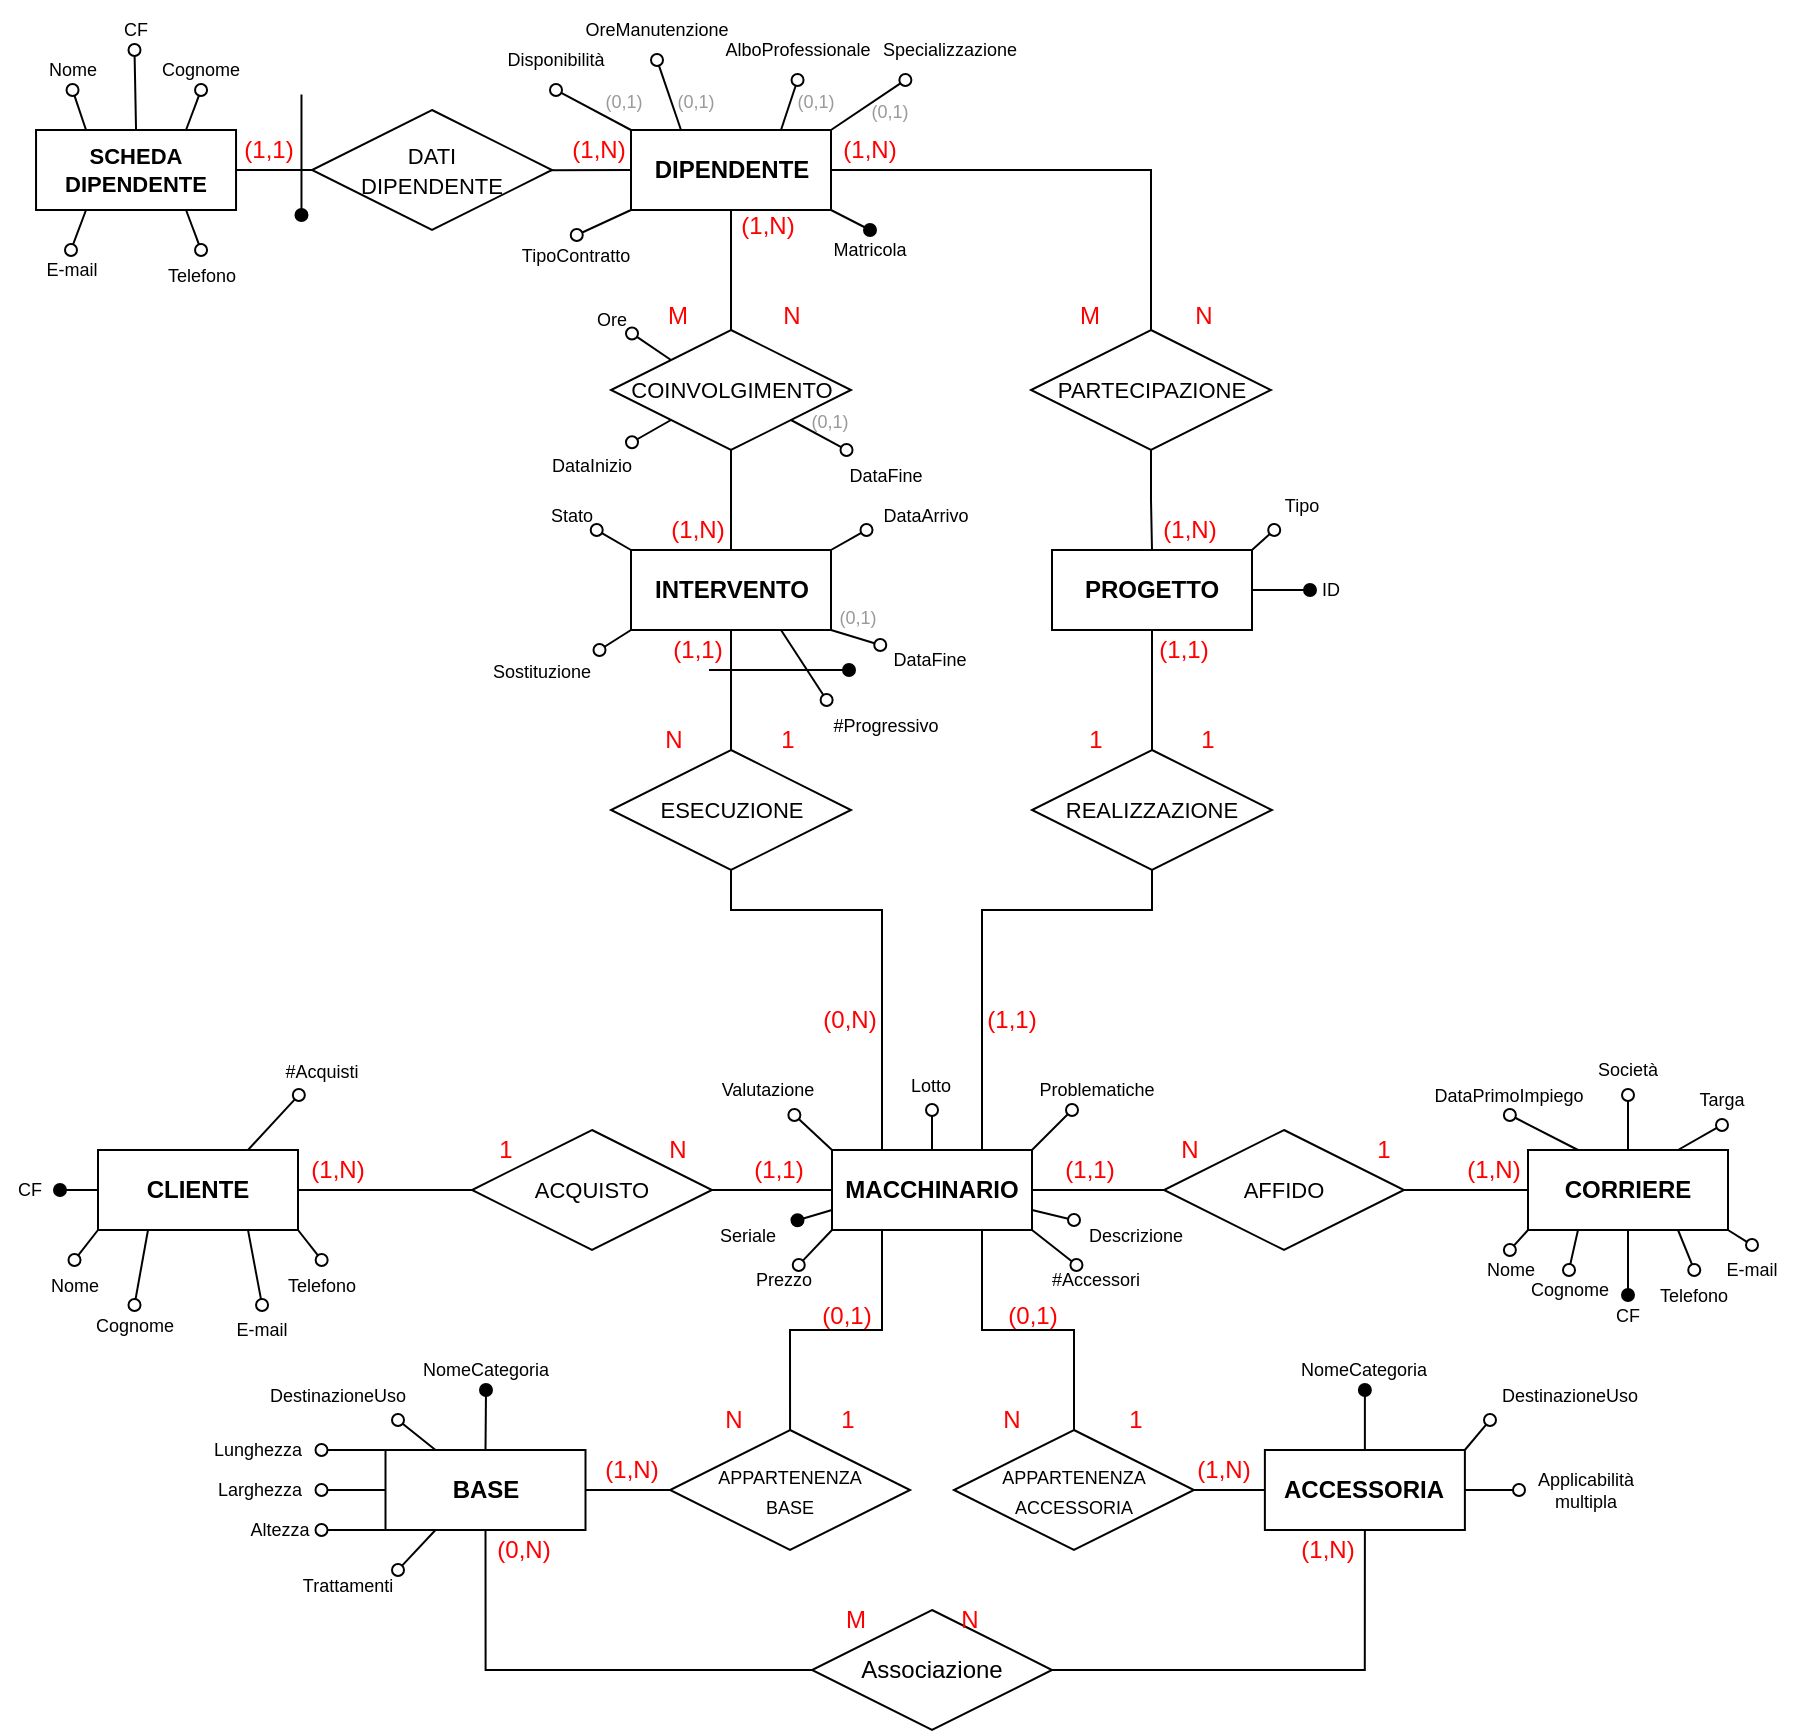 <mxfile version="15.9.1" type="github">
  <diagram id="dsJ7s2vMgQMwFVYu8buw" name="Page-1">
    <mxGraphModel dx="1093" dy="515" grid="1" gridSize="10" guides="1" tooltips="1" connect="1" arrows="1" fold="1" page="1" pageScale="1" pageWidth="827" pageHeight="1169" math="0" shadow="0">
      <root>
        <mxCell id="0" />
        <mxCell id="1" parent="0" />
        <mxCell id="uWJtjKGiHwzr4gWqTYHl-3" style="edgeStyle=orthogonalEdgeStyle;rounded=0;orthogonalLoop=1;jettySize=auto;html=1;exitX=1;exitY=0.5;exitDx=0;exitDy=0;entryX=0;entryY=0.5;entryDx=0;entryDy=0;endArrow=none;endFill=0;" parent="1" source="gx2fqg2UMWbFpVax5CwM-1" target="gx2fqg2UMWbFpVax5CwM-11" edge="1">
          <mxGeometry relative="1" as="geometry" />
        </mxCell>
        <mxCell id="jzE8oIi-crpwVp-MOxEN-11" style="rounded=0;orthogonalLoop=1;jettySize=auto;html=1;exitX=0.75;exitY=0;exitDx=0;exitDy=0;fontColor=#000000;endArrow=oval;endFill=0;" parent="1" source="gx2fqg2UMWbFpVax5CwM-1" target="jzE8oIi-crpwVp-MOxEN-12" edge="1">
          <mxGeometry relative="1" as="geometry">
            <mxPoint x="463.952" y="650" as="targetPoint" />
          </mxGeometry>
        </mxCell>
        <mxCell id="VWWuzck4U35PcZzD3d7Q-49" style="edgeStyle=none;rounded=0;orthogonalLoop=1;jettySize=auto;html=1;exitX=0;exitY=1;exitDx=0;exitDy=0;entryX=0.5;entryY=0;entryDx=0;entryDy=0;fontSize=11;endArrow=oval;endFill=0;" parent="1" source="gx2fqg2UMWbFpVax5CwM-1" target="jzE8oIi-crpwVp-MOxEN-34" edge="1">
          <mxGeometry relative="1" as="geometry" />
        </mxCell>
        <mxCell id="VWWuzck4U35PcZzD3d7Q-50" style="edgeStyle=none;rounded=0;orthogonalLoop=1;jettySize=auto;html=1;exitX=0.25;exitY=1;exitDx=0;exitDy=0;entryX=0.5;entryY=0;entryDx=0;entryDy=0;fontSize=11;endArrow=oval;endFill=0;" parent="1" source="gx2fqg2UMWbFpVax5CwM-1" target="jzE8oIi-crpwVp-MOxEN-37" edge="1">
          <mxGeometry relative="1" as="geometry" />
        </mxCell>
        <mxCell id="VWWuzck4U35PcZzD3d7Q-51" style="edgeStyle=none;rounded=0;orthogonalLoop=1;jettySize=auto;html=1;exitX=0;exitY=0.5;exitDx=0;exitDy=0;entryX=1;entryY=0.5;entryDx=0;entryDy=0;fontSize=11;endArrow=oval;endFill=1;" parent="1" source="gx2fqg2UMWbFpVax5CwM-1" target="jzE8oIi-crpwVp-MOxEN-38" edge="1">
          <mxGeometry relative="1" as="geometry" />
        </mxCell>
        <mxCell id="gx2fqg2UMWbFpVax5CwM-1" value="&lt;b&gt;CLIENTE&lt;/b&gt;" style="whiteSpace=wrap;html=1;align=center;fontColor=#000000;" parent="1" vertex="1">
          <mxGeometry x="414" y="690" width="100" height="40" as="geometry" />
        </mxCell>
        <mxCell id="uWJtjKGiHwzr4gWqTYHl-6" style="edgeStyle=orthogonalEdgeStyle;rounded=0;orthogonalLoop=1;jettySize=auto;html=1;exitX=1;exitY=0.5;exitDx=0;exitDy=0;entryX=0;entryY=0.5;entryDx=0;entryDy=0;endArrow=none;endFill=0;" parent="1" source="gx2fqg2UMWbFpVax5CwM-2" target="gx2fqg2UMWbFpVax5CwM-18" edge="1">
          <mxGeometry relative="1" as="geometry" />
        </mxCell>
        <mxCell id="uWJtjKGiHwzr4gWqTYHl-18" style="edgeStyle=orthogonalEdgeStyle;rounded=0;orthogonalLoop=1;jettySize=auto;html=1;exitX=0.25;exitY=0;exitDx=0;exitDy=0;entryX=0.5;entryY=1;entryDx=0;entryDy=0;endArrow=none;endFill=0;" parent="1" source="gx2fqg2UMWbFpVax5CwM-2" target="FtTrVJw0tq06EMOVsZJ_-155" edge="1">
          <mxGeometry relative="1" as="geometry">
            <Array as="points">
              <mxPoint x="806" y="570" />
              <mxPoint x="731" y="570" />
            </Array>
          </mxGeometry>
        </mxCell>
        <mxCell id="uWJtjKGiHwzr4gWqTYHl-19" style="edgeStyle=orthogonalEdgeStyle;rounded=0;orthogonalLoop=1;jettySize=auto;html=1;exitX=0.75;exitY=0;exitDx=0;exitDy=0;entryX=0.5;entryY=1;entryDx=0;entryDy=0;endArrow=none;endFill=0;" parent="1" source="gx2fqg2UMWbFpVax5CwM-2" target="FtTrVJw0tq06EMOVsZJ_-159" edge="1">
          <mxGeometry relative="1" as="geometry">
            <Array as="points">
              <mxPoint x="856" y="570" />
              <mxPoint x="941" y="570" />
            </Array>
          </mxGeometry>
        </mxCell>
        <mxCell id="uWJtjKGiHwzr4gWqTYHl-37" style="rounded=0;orthogonalLoop=1;jettySize=auto;html=1;exitX=1;exitY=0;exitDx=0;exitDy=0;fontSize=11;endArrow=oval;endFill=0;entryX=0.25;entryY=1;entryDx=0;entryDy=0;" parent="1" source="gx2fqg2UMWbFpVax5CwM-2" target="uWJtjKGiHwzr4gWqTYHl-38" edge="1">
          <mxGeometry relative="1" as="geometry">
            <mxPoint x="910" y="650" as="targetPoint" />
          </mxGeometry>
        </mxCell>
        <mxCell id="uWJtjKGiHwzr4gWqTYHl-89" style="edgeStyle=none;rounded=0;orthogonalLoop=1;jettySize=auto;html=1;exitX=0;exitY=0;exitDx=0;exitDy=0;fontSize=9;endArrow=oval;endFill=0;" parent="1" source="gx2fqg2UMWbFpVax5CwM-2" target="uWJtjKGiHwzr4gWqTYHl-90" edge="1">
          <mxGeometry relative="1" as="geometry">
            <mxPoint x="760" y="660" as="targetPoint" />
          </mxGeometry>
        </mxCell>
        <mxCell id="uWJtjKGiHwzr4gWqTYHl-91" style="edgeStyle=none;rounded=0;orthogonalLoop=1;jettySize=auto;html=1;exitX=0;exitY=0.75;exitDx=0;exitDy=0;fontSize=9;endArrow=oval;endFill=1;" parent="1" source="gx2fqg2UMWbFpVax5CwM-2" target="uWJtjKGiHwzr4gWqTYHl-92" edge="1">
          <mxGeometry relative="1" as="geometry">
            <mxPoint x="750" y="730" as="targetPoint" />
          </mxGeometry>
        </mxCell>
        <mxCell id="uWJtjKGiHwzr4gWqTYHl-93" style="edgeStyle=none;rounded=0;orthogonalLoop=1;jettySize=auto;html=1;exitX=0;exitY=1;exitDx=0;exitDy=0;fontSize=9;endArrow=oval;endFill=0;" parent="1" source="gx2fqg2UMWbFpVax5CwM-2" target="uWJtjKGiHwzr4gWqTYHl-94" edge="1">
          <mxGeometry relative="1" as="geometry">
            <mxPoint x="770" y="760" as="targetPoint" />
          </mxGeometry>
        </mxCell>
        <mxCell id="uWJtjKGiHwzr4gWqTYHl-95" style="edgeStyle=none;rounded=0;orthogonalLoop=1;jettySize=auto;html=1;exitX=1;exitY=1;exitDx=0;exitDy=0;fontSize=9;endArrow=oval;endFill=0;" parent="1" source="gx2fqg2UMWbFpVax5CwM-2" target="uWJtjKGiHwzr4gWqTYHl-96" edge="1">
          <mxGeometry relative="1" as="geometry">
            <mxPoint x="880" y="760" as="targetPoint" />
          </mxGeometry>
        </mxCell>
        <mxCell id="uWJtjKGiHwzr4gWqTYHl-97" style="edgeStyle=none;rounded=0;orthogonalLoop=1;jettySize=auto;html=1;exitX=1;exitY=0.75;exitDx=0;exitDy=0;fontSize=9;endArrow=oval;endFill=0;" parent="1" source="gx2fqg2UMWbFpVax5CwM-2" target="uWJtjKGiHwzr4gWqTYHl-98" edge="1">
          <mxGeometry relative="1" as="geometry">
            <mxPoint x="910" y="750" as="targetPoint" />
          </mxGeometry>
        </mxCell>
        <mxCell id="uWJtjKGiHwzr4gWqTYHl-115" style="edgeStyle=none;rounded=0;orthogonalLoop=1;jettySize=auto;html=1;exitX=0.5;exitY=0;exitDx=0;exitDy=0;fontSize=9;endArrow=oval;endFill=0;" parent="1" source="gx2fqg2UMWbFpVax5CwM-2" target="uWJtjKGiHwzr4gWqTYHl-116" edge="1">
          <mxGeometry relative="1" as="geometry">
            <mxPoint x="831.111" y="660" as="targetPoint" />
          </mxGeometry>
        </mxCell>
        <mxCell id="gx2fqg2UMWbFpVax5CwM-2" value="&lt;b&gt;MACCHINARIO&lt;/b&gt;" style="whiteSpace=wrap;html=1;align=center;" parent="1" vertex="1">
          <mxGeometry x="781" y="690" width="100" height="40" as="geometry" />
        </mxCell>
        <mxCell id="uWJtjKGiHwzr4gWqTYHl-85" style="edgeStyle=none;rounded=0;orthogonalLoop=1;jettySize=auto;html=1;exitX=1;exitY=0;exitDx=0;exitDy=0;fontSize=9;endArrow=oval;endFill=0;" parent="1" source="gx2fqg2UMWbFpVax5CwM-5" target="uWJtjKGiHwzr4gWqTYHl-86" edge="1">
          <mxGeometry relative="1" as="geometry">
            <mxPoint x="1020" y="380.0" as="targetPoint" />
          </mxGeometry>
        </mxCell>
        <mxCell id="uWJtjKGiHwzr4gWqTYHl-87" style="edgeStyle=none;rounded=0;orthogonalLoop=1;jettySize=auto;html=1;exitX=1;exitY=0.5;exitDx=0;exitDy=0;fontSize=9;endArrow=oval;endFill=1;" parent="1" source="gx2fqg2UMWbFpVax5CwM-5" target="uWJtjKGiHwzr4gWqTYHl-88" edge="1">
          <mxGeometry relative="1" as="geometry">
            <mxPoint x="1020" y="409.944" as="targetPoint" />
          </mxGeometry>
        </mxCell>
        <mxCell id="gx2fqg2UMWbFpVax5CwM-5" value="&lt;b&gt;PROGETTO&lt;/b&gt;" style="whiteSpace=wrap;html=1;align=center;" parent="1" vertex="1">
          <mxGeometry x="891" y="390" width="100" height="40" as="geometry" />
        </mxCell>
        <mxCell id="uWJtjKGiHwzr4gWqTYHl-26" style="edgeStyle=orthogonalEdgeStyle;rounded=0;orthogonalLoop=1;jettySize=auto;html=1;exitX=0.5;exitY=1;exitDx=0;exitDy=0;entryX=0.5;entryY=0;entryDx=0;entryDy=0;endArrow=none;endFill=0;" parent="1" source="gx2fqg2UMWbFpVax5CwM-6" target="FtTrVJw0tq06EMOVsZJ_-156" edge="1">
          <mxGeometry relative="1" as="geometry" />
        </mxCell>
        <mxCell id="uWJtjKGiHwzr4gWqTYHl-31" style="edgeStyle=orthogonalEdgeStyle;rounded=0;orthogonalLoop=1;jettySize=auto;html=1;exitX=1;exitY=0.5;exitDx=0;exitDy=0;endArrow=none;endFill=0;" parent="1" source="gx2fqg2UMWbFpVax5CwM-6" target="gx2fqg2UMWbFpVax5CwM-17" edge="1">
          <mxGeometry relative="1" as="geometry" />
        </mxCell>
        <mxCell id="uWJtjKGiHwzr4gWqTYHl-66" style="edgeStyle=none;rounded=0;orthogonalLoop=1;jettySize=auto;html=1;fontSize=9;endArrow=oval;endFill=0;startArrow=none;exitX=1;exitY=0;exitDx=0;exitDy=0;" parent="1" source="gx2fqg2UMWbFpVax5CwM-6" target="uWJtjKGiHwzr4gWqTYHl-67" edge="1">
          <mxGeometry relative="1" as="geometry">
            <mxPoint x="810" y="160" as="targetPoint" />
            <mxPoint x="840" y="180" as="sourcePoint" />
          </mxGeometry>
        </mxCell>
        <mxCell id="rHscnQnr_pqCsqy7i4I7-1" style="rounded=0;orthogonalLoop=1;jettySize=auto;html=1;exitX=1;exitY=1;exitDx=0;exitDy=0;endArrow=oval;endFill=1;" parent="1" source="gx2fqg2UMWbFpVax5CwM-6" edge="1">
          <mxGeometry relative="1" as="geometry">
            <mxPoint x="770.75" y="215" as="targetPoint" />
          </mxGeometry>
        </mxCell>
        <mxCell id="rHscnQnr_pqCsqy7i4I7-5" style="rounded=0;sketch=0;orthogonalLoop=1;jettySize=auto;html=1;exitX=1;exitY=1;exitDx=0;exitDy=0;fontSize=9;endArrow=oval;endFill=1;entryX=0.5;entryY=0;entryDx=0;entryDy=0;" parent="1" source="gx2fqg2UMWbFpVax5CwM-6" target="rHscnQnr_pqCsqy7i4I7-6" edge="1">
          <mxGeometry relative="1" as="geometry">
            <mxPoint x="800" y="230" as="targetPoint" />
          </mxGeometry>
        </mxCell>
        <mxCell id="VWWuzck4U35PcZzD3d7Q-1" style="rounded=0;orthogonalLoop=1;jettySize=auto;html=1;exitX=0.75;exitY=0;exitDx=0;exitDy=0;entryX=0.5;entryY=1;entryDx=0;entryDy=0;endArrow=oval;endFill=0;" parent="1" source="gx2fqg2UMWbFpVax5CwM-6" target="uWJtjKGiHwzr4gWqTYHl-46" edge="1">
          <mxGeometry relative="1" as="geometry" />
        </mxCell>
        <mxCell id="VWWuzck4U35PcZzD3d7Q-2" style="edgeStyle=none;rounded=0;orthogonalLoop=1;jettySize=auto;html=1;exitX=0.25;exitY=0;exitDx=0;exitDy=0;entryX=0.5;entryY=1;entryDx=0;entryDy=0;endArrow=oval;endFill=0;" parent="1" source="gx2fqg2UMWbFpVax5CwM-6" target="uWJtjKGiHwzr4gWqTYHl-44" edge="1">
          <mxGeometry relative="1" as="geometry" />
        </mxCell>
        <mxCell id="VWWuzck4U35PcZzD3d7Q-3" style="edgeStyle=none;rounded=0;orthogonalLoop=1;jettySize=auto;html=1;exitX=0;exitY=0;exitDx=0;exitDy=0;entryX=0.5;entryY=1;entryDx=0;entryDy=0;endArrow=oval;endFill=0;" parent="1" source="gx2fqg2UMWbFpVax5CwM-6" target="uWJtjKGiHwzr4gWqTYHl-40" edge="1">
          <mxGeometry relative="1" as="geometry" />
        </mxCell>
        <mxCell id="VWWuzck4U35PcZzD3d7Q-6" style="edgeStyle=none;rounded=0;orthogonalLoop=1;jettySize=auto;html=1;exitX=0;exitY=0.5;exitDx=0;exitDy=0;entryX=0.975;entryY=0.503;entryDx=0;entryDy=0;entryPerimeter=0;fontSize=11;endArrow=none;endFill=0;" parent="1" source="gx2fqg2UMWbFpVax5CwM-6" target="VWWuzck4U35PcZzD3d7Q-5" edge="1">
          <mxGeometry relative="1" as="geometry" />
        </mxCell>
        <mxCell id="VWWuzck4U35PcZzD3d7Q-8" style="edgeStyle=none;rounded=0;orthogonalLoop=1;jettySize=auto;html=1;exitX=0;exitY=1;exitDx=0;exitDy=0;entryX=0.5;entryY=0;entryDx=0;entryDy=0;fontSize=11;endArrow=oval;endFill=0;" parent="1" source="gx2fqg2UMWbFpVax5CwM-6" target="uWJtjKGiHwzr4gWqTYHl-48" edge="1">
          <mxGeometry relative="1" as="geometry" />
        </mxCell>
        <mxCell id="gx2fqg2UMWbFpVax5CwM-6" value="&lt;b&gt;DIPENDENTE&lt;/b&gt;" style="whiteSpace=wrap;html=1;align=center;" parent="1" vertex="1">
          <mxGeometry x="680.5" y="180" width="100" height="40" as="geometry" />
        </mxCell>
        <mxCell id="uWJtjKGiHwzr4gWqTYHl-77" style="edgeStyle=none;rounded=0;orthogonalLoop=1;jettySize=auto;html=1;exitX=0.75;exitY=1;exitDx=0;exitDy=0;fontSize=9;endArrow=oval;endFill=0;entryX=0;entryY=0;entryDx=0;entryDy=0;" parent="1" source="gx2fqg2UMWbFpVax5CwM-9" target="uWJtjKGiHwzr4gWqTYHl-78" edge="1">
          <mxGeometry relative="1" as="geometry">
            <mxPoint x="770" y="460" as="targetPoint" />
          </mxGeometry>
        </mxCell>
        <mxCell id="uWJtjKGiHwzr4gWqTYHl-79" style="edgeStyle=none;rounded=0;orthogonalLoop=1;jettySize=auto;html=1;exitX=0;exitY=0;exitDx=0;exitDy=0;fontSize=9;endArrow=oval;endFill=0;" parent="1" source="gx2fqg2UMWbFpVax5CwM-9" target="uWJtjKGiHwzr4gWqTYHl-80" edge="1">
          <mxGeometry relative="1" as="geometry">
            <mxPoint x="820" y="380.0" as="targetPoint" />
          </mxGeometry>
        </mxCell>
        <mxCell id="uWJtjKGiHwzr4gWqTYHl-81" style="edgeStyle=none;rounded=0;orthogonalLoop=1;jettySize=auto;html=1;exitX=1;exitY=0;exitDx=0;exitDy=0;fontSize=9;endArrow=oval;endFill=0;entryX=0;entryY=1;entryDx=0;entryDy=0;" parent="1" source="gx2fqg2UMWbFpVax5CwM-9" target="uWJtjKGiHwzr4gWqTYHl-82" edge="1">
          <mxGeometry relative="1" as="geometry">
            <mxPoint x="800" y="409.944" as="targetPoint" />
          </mxGeometry>
        </mxCell>
        <mxCell id="uWJtjKGiHwzr4gWqTYHl-83" style="edgeStyle=none;rounded=0;orthogonalLoop=1;jettySize=auto;html=1;exitX=1;exitY=1;exitDx=0;exitDy=0;fontSize=9;endArrow=oval;endFill=0;" parent="1" source="gx2fqg2UMWbFpVax5CwM-9" target="uWJtjKGiHwzr4gWqTYHl-84" edge="1">
          <mxGeometry relative="1" as="geometry">
            <mxPoint x="800" y="440.0" as="targetPoint" />
          </mxGeometry>
        </mxCell>
        <mxCell id="izS-Pc84o4L70vQIA0t2-1" style="rounded=0;orthogonalLoop=1;jettySize=auto;html=1;exitX=0;exitY=1;exitDx=0;exitDy=0;endArrow=oval;endFill=0;entryX=1;entryY=0;entryDx=0;entryDy=0;" parent="1" source="gx2fqg2UMWbFpVax5CwM-9" target="izS-Pc84o4L70vQIA0t2-4" edge="1">
          <mxGeometry relative="1" as="geometry">
            <mxPoint x="630" y="395" as="targetPoint" />
          </mxGeometry>
        </mxCell>
        <mxCell id="gx2fqg2UMWbFpVax5CwM-9" value="&lt;b&gt;INTERVENTO&lt;/b&gt;" style="whiteSpace=wrap;html=1;align=center;" parent="1" vertex="1">
          <mxGeometry x="680.5" y="390" width="100" height="40" as="geometry" />
        </mxCell>
        <mxCell id="jzE8oIi-crpwVp-MOxEN-13" style="edgeStyle=none;rounded=0;orthogonalLoop=1;jettySize=auto;html=1;exitX=0.25;exitY=0;exitDx=0;exitDy=0;fontSize=9;fontColor=#000000;endArrow=oval;endFill=0;entryX=0.5;entryY=1;entryDx=0;entryDy=0;" parent="1" source="gx2fqg2UMWbFpVax5CwM-10" target="jzE8oIi-crpwVp-MOxEN-31" edge="1">
          <mxGeometry relative="1" as="geometry">
            <mxPoint x="1125.038" y="660" as="targetPoint" />
          </mxGeometry>
        </mxCell>
        <mxCell id="jzE8oIi-crpwVp-MOxEN-14" style="edgeStyle=none;rounded=0;orthogonalLoop=1;jettySize=auto;html=1;exitX=0.5;exitY=0;exitDx=0;exitDy=0;fontSize=9;fontColor=#000000;endArrow=oval;endFill=0;entryX=0.5;entryY=1;entryDx=0;entryDy=0;" parent="1" source="gx2fqg2UMWbFpVax5CwM-10" target="jzE8oIi-crpwVp-MOxEN-32" edge="1">
          <mxGeometry relative="1" as="geometry">
            <mxPoint x="1192" y="660" as="targetPoint" />
          </mxGeometry>
        </mxCell>
        <mxCell id="jzE8oIi-crpwVp-MOxEN-15" style="edgeStyle=none;rounded=0;orthogonalLoop=1;jettySize=auto;html=1;exitX=0.75;exitY=0;exitDx=0;exitDy=0;fontSize=9;fontColor=#000000;endArrow=oval;endFill=0;entryX=0.5;entryY=1;entryDx=0;entryDy=0;" parent="1" source="gx2fqg2UMWbFpVax5CwM-10" target="jzE8oIi-crpwVp-MOxEN-33" edge="1">
          <mxGeometry relative="1" as="geometry">
            <mxPoint x="1262" y="670" as="targetPoint" />
          </mxGeometry>
        </mxCell>
        <mxCell id="VWWuzck4U35PcZzD3d7Q-81" style="edgeStyle=none;rounded=0;orthogonalLoop=1;jettySize=auto;html=1;exitX=0.5;exitY=1;exitDx=0;exitDy=0;entryX=0.5;entryY=0;entryDx=0;entryDy=0;fontSize=11;endArrow=oval;endFill=1;" parent="1" source="gx2fqg2UMWbFpVax5CwM-10" target="jzE8oIi-crpwVp-MOxEN-41" edge="1">
          <mxGeometry relative="1" as="geometry" />
        </mxCell>
        <mxCell id="VWWuzck4U35PcZzD3d7Q-82" style="edgeStyle=none;rounded=0;orthogonalLoop=1;jettySize=auto;html=1;exitX=0.25;exitY=1;exitDx=0;exitDy=0;entryX=0.5;entryY=0;entryDx=0;entryDy=0;fontSize=11;endArrow=oval;endFill=0;" parent="1" source="gx2fqg2UMWbFpVax5CwM-10" target="jzE8oIi-crpwVp-MOxEN-40" edge="1">
          <mxGeometry relative="1" as="geometry">
            <mxPoint x="1154" y="495" as="sourcePoint" />
          </mxGeometry>
        </mxCell>
        <mxCell id="VWWuzck4U35PcZzD3d7Q-83" style="edgeStyle=none;rounded=0;orthogonalLoop=1;jettySize=auto;html=1;exitX=0;exitY=1;exitDx=0;exitDy=0;entryX=0.5;entryY=0;entryDx=0;entryDy=0;fontSize=11;endArrow=oval;endFill=0;" parent="1" source="gx2fqg2UMWbFpVax5CwM-10" target="jzE8oIi-crpwVp-MOxEN-39" edge="1">
          <mxGeometry relative="1" as="geometry">
            <mxPoint x="1129" y="495" as="sourcePoint" />
          </mxGeometry>
        </mxCell>
        <mxCell id="gx2fqg2UMWbFpVax5CwM-10" value="&lt;b&gt;CORRIERE&lt;/b&gt;" style="whiteSpace=wrap;html=1;align=center;fontColor=#000000;" parent="1" vertex="1">
          <mxGeometry x="1129" y="690" width="100" height="40" as="geometry" />
        </mxCell>
        <mxCell id="uWJtjKGiHwzr4gWqTYHl-4" style="edgeStyle=orthogonalEdgeStyle;rounded=0;orthogonalLoop=1;jettySize=auto;html=1;exitX=1;exitY=0.5;exitDx=0;exitDy=0;endArrow=none;endFill=0;" parent="1" source="gx2fqg2UMWbFpVax5CwM-11" target="gx2fqg2UMWbFpVax5CwM-2" edge="1">
          <mxGeometry relative="1" as="geometry" />
        </mxCell>
        <mxCell id="gx2fqg2UMWbFpVax5CwM-11" value="&lt;font style=&quot;font-size: 11px&quot;&gt;ACQUISTO&lt;/font&gt;" style="shape=rhombus;perimeter=rhombusPerimeter;whiteSpace=wrap;html=1;align=center;" parent="1" vertex="1">
          <mxGeometry x="601" y="680" width="120" height="60" as="geometry" />
        </mxCell>
        <mxCell id="C01RRlH5eo6Ali7Qf63X-6" style="edgeStyle=orthogonalEdgeStyle;rounded=0;orthogonalLoop=1;jettySize=auto;html=1;exitX=0.5;exitY=0;exitDx=0;exitDy=0;entryX=0.25;entryY=1;entryDx=0;entryDy=0;endArrow=none;endFill=0;" edge="1" parent="1" source="gx2fqg2UMWbFpVax5CwM-14" target="gx2fqg2UMWbFpVax5CwM-2">
          <mxGeometry relative="1" as="geometry" />
        </mxCell>
        <mxCell id="gx2fqg2UMWbFpVax5CwM-14" value="&lt;font style=&quot;font-size: 9px&quot;&gt;APPARTENENZA&lt;br&gt;BASE&lt;br&gt;&lt;/font&gt;" style="shape=rhombus;perimeter=rhombusPerimeter;whiteSpace=wrap;html=1;align=center;" parent="1" vertex="1">
          <mxGeometry x="700.03" y="830" width="120" height="60" as="geometry" />
        </mxCell>
        <mxCell id="uWJtjKGiHwzr4gWqTYHl-30" style="edgeStyle=orthogonalEdgeStyle;rounded=0;orthogonalLoop=1;jettySize=auto;html=1;exitX=0.5;exitY=1;exitDx=0;exitDy=0;entryX=0.5;entryY=0;entryDx=0;entryDy=0;endArrow=none;endFill=0;" parent="1" source="gx2fqg2UMWbFpVax5CwM-17" target="gx2fqg2UMWbFpVax5CwM-5" edge="1">
          <mxGeometry relative="1" as="geometry" />
        </mxCell>
        <mxCell id="gx2fqg2UMWbFpVax5CwM-17" value="&lt;font style=&quot;font-size: 11px&quot;&gt;PARTECIPAZIONE&lt;/font&gt;" style="shape=rhombus;perimeter=rhombusPerimeter;whiteSpace=wrap;html=1;align=center;" parent="1" vertex="1">
          <mxGeometry x="880.5" y="280" width="120" height="60" as="geometry" />
        </mxCell>
        <mxCell id="uWJtjKGiHwzr4gWqTYHl-7" style="edgeStyle=orthogonalEdgeStyle;rounded=0;orthogonalLoop=1;jettySize=auto;html=1;exitX=1;exitY=0.5;exitDx=0;exitDy=0;entryX=0;entryY=0.5;entryDx=0;entryDy=0;endArrow=none;endFill=0;fontColor=#000000;" parent="1" source="gx2fqg2UMWbFpVax5CwM-18" target="gx2fqg2UMWbFpVax5CwM-10" edge="1">
          <mxGeometry relative="1" as="geometry" />
        </mxCell>
        <mxCell id="gx2fqg2UMWbFpVax5CwM-18" value="&lt;font style=&quot;font-size: 11px&quot;&gt;AFFIDO&lt;/font&gt;" style="shape=rhombus;perimeter=rhombusPerimeter;whiteSpace=wrap;html=1;align=center;" parent="1" vertex="1">
          <mxGeometry x="947" y="680" width="120" height="60" as="geometry" />
        </mxCell>
        <mxCell id="uWJtjKGiHwzr4gWqTYHl-20" style="edgeStyle=orthogonalEdgeStyle;rounded=0;orthogonalLoop=1;jettySize=auto;html=1;exitX=0.5;exitY=0;exitDx=0;exitDy=0;entryX=0.5;entryY=1;entryDx=0;entryDy=0;endArrow=none;endFill=0;" parent="1" source="FtTrVJw0tq06EMOVsZJ_-155" target="gx2fqg2UMWbFpVax5CwM-9" edge="1">
          <mxGeometry relative="1" as="geometry" />
        </mxCell>
        <mxCell id="FtTrVJw0tq06EMOVsZJ_-155" value="&lt;font style=&quot;font-size: 11px&quot;&gt;ESECUZIONE&lt;/font&gt;" style="shape=rhombus;perimeter=rhombusPerimeter;whiteSpace=wrap;html=1;align=center;" parent="1" vertex="1">
          <mxGeometry x="670.5" y="490" width="120" height="60" as="geometry" />
        </mxCell>
        <mxCell id="uWJtjKGiHwzr4gWqTYHl-25" style="edgeStyle=orthogonalEdgeStyle;rounded=0;orthogonalLoop=1;jettySize=auto;html=1;exitX=0.5;exitY=1;exitDx=0;exitDy=0;entryX=0.5;entryY=0;entryDx=0;entryDy=0;endArrow=none;endFill=0;" parent="1" source="FtTrVJw0tq06EMOVsZJ_-156" target="gx2fqg2UMWbFpVax5CwM-9" edge="1">
          <mxGeometry relative="1" as="geometry" />
        </mxCell>
        <mxCell id="uWJtjKGiHwzr4gWqTYHl-73" style="edgeStyle=none;rounded=0;orthogonalLoop=1;jettySize=auto;html=1;exitX=0;exitY=1;exitDx=0;exitDy=0;fontSize=9;endArrow=oval;endFill=0;" parent="1" source="FtTrVJw0tq06EMOVsZJ_-156" target="uWJtjKGiHwzr4gWqTYHl-74" edge="1">
          <mxGeometry relative="1" as="geometry">
            <mxPoint x="770" y="270" as="targetPoint" />
          </mxGeometry>
        </mxCell>
        <mxCell id="uWJtjKGiHwzr4gWqTYHl-75" style="edgeStyle=none;rounded=0;orthogonalLoop=1;jettySize=auto;html=1;exitX=0;exitY=0;exitDx=0;exitDy=0;fontSize=9;endArrow=oval;endFill=0;" parent="1" source="FtTrVJw0tq06EMOVsZJ_-156" target="uWJtjKGiHwzr4gWqTYHl-76" edge="1">
          <mxGeometry relative="1" as="geometry">
            <mxPoint x="680" y="350" as="targetPoint" />
          </mxGeometry>
        </mxCell>
        <mxCell id="VWWuzck4U35PcZzD3d7Q-7" style="edgeStyle=none;rounded=0;orthogonalLoop=1;jettySize=auto;html=1;exitX=1;exitY=1;exitDx=0;exitDy=0;entryX=0;entryY=0;entryDx=0;entryDy=0;fontSize=11;endArrow=oval;endFill=0;" parent="1" source="FtTrVJw0tq06EMOVsZJ_-156" target="uWJtjKGiHwzr4gWqTYHl-72" edge="1">
          <mxGeometry relative="1" as="geometry" />
        </mxCell>
        <mxCell id="FtTrVJw0tq06EMOVsZJ_-156" value="&lt;font style=&quot;font-size: 11px&quot;&gt;COINVOLGIMENTO&lt;/font&gt;" style="shape=rhombus;perimeter=rhombusPerimeter;whiteSpace=wrap;html=1;align=center;" parent="1" vertex="1">
          <mxGeometry x="670.5" y="280" width="120" height="60" as="geometry" />
        </mxCell>
        <mxCell id="uWJtjKGiHwzr4gWqTYHl-21" style="edgeStyle=orthogonalEdgeStyle;rounded=0;orthogonalLoop=1;jettySize=auto;html=1;exitX=0.5;exitY=0;exitDx=0;exitDy=0;entryX=0.5;entryY=1;entryDx=0;entryDy=0;endArrow=none;endFill=0;" parent="1" source="FtTrVJw0tq06EMOVsZJ_-159" target="gx2fqg2UMWbFpVax5CwM-5" edge="1">
          <mxGeometry relative="1" as="geometry" />
        </mxCell>
        <mxCell id="FtTrVJw0tq06EMOVsZJ_-159" value="&lt;font style=&quot;font-size: 11px&quot;&gt;REALIZZAZIONE&lt;/font&gt;" style="shape=rhombus;perimeter=rhombusPerimeter;whiteSpace=wrap;html=1;align=center;" parent="1" vertex="1">
          <mxGeometry x="881" y="490" width="120" height="60" as="geometry" />
        </mxCell>
        <mxCell id="L8EaPlabEkE5flBV4axa-6" style="edgeStyle=orthogonalEdgeStyle;rounded=0;orthogonalLoop=1;jettySize=auto;html=1;exitX=0.5;exitY=1;exitDx=0;exitDy=0;endArrow=none;endFill=0;entryX=0;entryY=0.5;entryDx=0;entryDy=0;" parent="1" source="FtTrVJw0tq06EMOVsZJ_-160" target="L8EaPlabEkE5flBV4axa-4" edge="1">
          <mxGeometry relative="1" as="geometry">
            <mxPoint x="729.036" y="1140" as="targetPoint" />
          </mxGeometry>
        </mxCell>
        <mxCell id="VWWuzck4U35PcZzD3d7Q-29" style="edgeStyle=none;rounded=0;orthogonalLoop=1;jettySize=auto;html=1;exitX=0.25;exitY=0;exitDx=0;exitDy=0;entryX=1;entryY=1;entryDx=0;entryDy=0;fontSize=11;endArrow=oval;endFill=0;" parent="1" source="FtTrVJw0tq06EMOVsZJ_-160" target="uWJtjKGiHwzr4gWqTYHl-102" edge="1">
          <mxGeometry relative="1" as="geometry">
            <mxPoint x="550.47" y="905" as="targetPoint" />
          </mxGeometry>
        </mxCell>
        <mxCell id="VWWuzck4U35PcZzD3d7Q-30" style="edgeStyle=none;rounded=0;orthogonalLoop=1;jettySize=auto;html=1;exitX=0.25;exitY=1;exitDx=0;exitDy=0;entryX=1;entryY=0;entryDx=0;entryDy=0;fontSize=11;endArrow=oval;endFill=0;" parent="1" source="FtTrVJw0tq06EMOVsZJ_-160" target="uWJtjKGiHwzr4gWqTYHl-112" edge="1">
          <mxGeometry relative="1" as="geometry" />
        </mxCell>
        <mxCell id="VWWuzck4U35PcZzD3d7Q-31" style="edgeStyle=none;rounded=0;orthogonalLoop=1;jettySize=auto;html=1;exitX=0;exitY=1;exitDx=0;exitDy=0;entryX=1;entryY=0.5;entryDx=0;entryDy=0;fontSize=11;endArrow=oval;endFill=0;" parent="1" source="FtTrVJw0tq06EMOVsZJ_-160" target="uWJtjKGiHwzr4gWqTYHl-110" edge="1">
          <mxGeometry relative="1" as="geometry" />
        </mxCell>
        <mxCell id="VWWuzck4U35PcZzD3d7Q-32" style="edgeStyle=none;rounded=0;orthogonalLoop=1;jettySize=auto;html=1;exitX=0;exitY=0.5;exitDx=0;exitDy=0;entryX=1;entryY=0.5;entryDx=0;entryDy=0;fontSize=11;endArrow=oval;endFill=0;" parent="1" source="FtTrVJw0tq06EMOVsZJ_-160" target="uWJtjKGiHwzr4gWqTYHl-109" edge="1">
          <mxGeometry relative="1" as="geometry" />
        </mxCell>
        <mxCell id="VWWuzck4U35PcZzD3d7Q-34" style="edgeStyle=none;rounded=0;orthogonalLoop=1;jettySize=auto;html=1;exitX=0.5;exitY=0;exitDx=0;exitDy=0;entryX=0.5;entryY=1;entryDx=0;entryDy=0;fontSize=11;endArrow=oval;endFill=1;" parent="1" source="FtTrVJw0tq06EMOVsZJ_-160" target="uWJtjKGiHwzr4gWqTYHl-100" edge="1">
          <mxGeometry relative="1" as="geometry">
            <mxPoint x="576.47" y="810" as="targetPoint" />
          </mxGeometry>
        </mxCell>
        <mxCell id="C01RRlH5eo6Ali7Qf63X-12" style="edgeStyle=orthogonalEdgeStyle;rounded=0;orthogonalLoop=1;jettySize=auto;html=1;endArrow=none;endFill=0;" edge="1" parent="1" source="FtTrVJw0tq06EMOVsZJ_-160">
          <mxGeometry relative="1" as="geometry">
            <mxPoint x="700" y="860" as="targetPoint" />
          </mxGeometry>
        </mxCell>
        <mxCell id="C01RRlH5eo6Ali7Qf63X-14" style="edgeStyle=orthogonalEdgeStyle;rounded=0;orthogonalLoop=1;jettySize=auto;html=1;exitX=0;exitY=0;exitDx=0;exitDy=0;entryX=1;entryY=0.5;entryDx=0;entryDy=0;endArrow=oval;endFill=0;" edge="1" parent="1" source="FtTrVJw0tq06EMOVsZJ_-160" target="uWJtjKGiHwzr4gWqTYHl-108">
          <mxGeometry relative="1" as="geometry" />
        </mxCell>
        <mxCell id="FtTrVJw0tq06EMOVsZJ_-160" value="&lt;b&gt;BASE&lt;/b&gt;" style="whiteSpace=wrap;html=1;align=center;" parent="1" vertex="1">
          <mxGeometry x="557.75" y="840" width="100" height="40" as="geometry" />
        </mxCell>
        <mxCell id="uWJtjKGiHwzr4gWqTYHl-113" style="edgeStyle=none;rounded=0;orthogonalLoop=1;jettySize=auto;html=1;exitX=1;exitY=0.5;exitDx=0;exitDy=0;fontSize=9;endArrow=oval;endFill=0;entryX=0;entryY=0.5;entryDx=0;entryDy=0;" parent="1" source="FtTrVJw0tq06EMOVsZJ_-161" target="uWJtjKGiHwzr4gWqTYHl-114" edge="1">
          <mxGeometry relative="1" as="geometry">
            <mxPoint x="1117.44" y="830" as="targetPoint" />
          </mxGeometry>
        </mxCell>
        <mxCell id="VWWuzck4U35PcZzD3d7Q-28" style="edgeStyle=none;rounded=0;orthogonalLoop=1;jettySize=auto;html=1;exitX=0;exitY=0.5;exitDx=0;exitDy=0;entryX=1;entryY=0.5;entryDx=0;entryDy=0;fontSize=11;endArrow=none;endFill=0;" parent="1" source="FtTrVJw0tq06EMOVsZJ_-161" target="VWWuzck4U35PcZzD3d7Q-24" edge="1">
          <mxGeometry relative="1" as="geometry" />
        </mxCell>
        <mxCell id="VWWuzck4U35PcZzD3d7Q-35" style="edgeStyle=none;rounded=0;orthogonalLoop=1;jettySize=auto;html=1;exitX=1;exitY=0;exitDx=0;exitDy=0;entryX=0;entryY=1;entryDx=0;entryDy=0;fontSize=11;endArrow=oval;endFill=0;" parent="1" source="FtTrVJw0tq06EMOVsZJ_-161" target="VWWuzck4U35PcZzD3d7Q-23" edge="1">
          <mxGeometry relative="1" as="geometry" />
        </mxCell>
        <mxCell id="VWWuzck4U35PcZzD3d7Q-36" style="edgeStyle=none;rounded=0;orthogonalLoop=1;jettySize=auto;html=1;exitX=0.5;exitY=0;exitDx=0;exitDy=0;entryX=0.5;entryY=1;entryDx=0;entryDy=0;fontSize=11;endArrow=oval;endFill=1;" parent="1" source="FtTrVJw0tq06EMOVsZJ_-161" target="VWWuzck4U35PcZzD3d7Q-22" edge="1">
          <mxGeometry relative="1" as="geometry" />
        </mxCell>
        <mxCell id="FtTrVJw0tq06EMOVsZJ_-161" value="&lt;b&gt;ACCESSORIA&lt;/b&gt;" style="whiteSpace=wrap;html=1;align=center;" parent="1" vertex="1">
          <mxGeometry x="997.44" y="840" width="100" height="40" as="geometry" />
        </mxCell>
        <mxCell id="uWJtjKGiHwzr4gWqTYHl-38" value="Problematiche" style="text;html=1;strokeColor=none;fillColor=none;align=center;verticalAlign=middle;whiteSpace=wrap;rounded=0;fontSize=9;" parent="1" vertex="1">
          <mxGeometry x="888.25" y="650" width="51" height="20" as="geometry" />
        </mxCell>
        <mxCell id="uWJtjKGiHwzr4gWqTYHl-40" value="Disponibilità" style="text;html=1;strokeColor=none;fillColor=none;align=center;verticalAlign=middle;whiteSpace=wrap;rounded=0;fontSize=9;" parent="1" vertex="1">
          <mxGeometry x="613" y="130" width="60" height="30" as="geometry" />
        </mxCell>
        <mxCell id="uWJtjKGiHwzr4gWqTYHl-44" value="OreManutenzione" style="text;html=1;strokeColor=none;fillColor=none;align=center;verticalAlign=middle;whiteSpace=wrap;rounded=0;fontSize=9;" parent="1" vertex="1">
          <mxGeometry x="649" y="115" width="89" height="30" as="geometry" />
        </mxCell>
        <mxCell id="uWJtjKGiHwzr4gWqTYHl-46" value="AlboProfessionale" style="text;html=1;strokeColor=none;fillColor=none;align=center;verticalAlign=middle;whiteSpace=wrap;rounded=0;fontSize=9;" parent="1" vertex="1">
          <mxGeometry x="733.776" y="125" width="60" height="30" as="geometry" />
        </mxCell>
        <mxCell id="uWJtjKGiHwzr4gWqTYHl-48" value="TipoContratto" style="text;html=1;strokeColor=none;fillColor=none;align=center;verticalAlign=middle;whiteSpace=wrap;rounded=0;fontSize=9;" parent="1" vertex="1">
          <mxGeometry x="626.25" y="232.5" width="54.25" height="20" as="geometry" />
        </mxCell>
        <mxCell id="uWJtjKGiHwzr4gWqTYHl-61" value="Nome" style="text;html=1;strokeColor=none;fillColor=none;align=center;verticalAlign=middle;whiteSpace=wrap;rounded=0;fontSize=9;" parent="1" vertex="1">
          <mxGeometry x="383.02" y="140" width="36.5" height="20" as="geometry" />
        </mxCell>
        <mxCell id="uWJtjKGiHwzr4gWqTYHl-62" value="Cognome" style="text;html=1;strokeColor=none;fillColor=none;align=center;verticalAlign=middle;whiteSpace=wrap;rounded=0;fontSize=9;" parent="1" vertex="1">
          <mxGeometry x="443.02" y="140" width="45" height="20" as="geometry" />
        </mxCell>
        <mxCell id="uWJtjKGiHwzr4gWqTYHl-63" value="CF" style="text;html=1;strokeColor=none;fillColor=none;align=center;verticalAlign=middle;whiteSpace=wrap;rounded=0;fontSize=9;" parent="1" vertex="1">
          <mxGeometry x="420.5" y="120" width="23.5" height="20" as="geometry" />
        </mxCell>
        <mxCell id="uWJtjKGiHwzr4gWqTYHl-64" value="Telefono" style="text;html=1;strokeColor=none;fillColor=none;align=center;verticalAlign=middle;whiteSpace=wrap;rounded=0;fontSize=9;rotation=0;" parent="1" vertex="1">
          <mxGeometry x="445.52" y="240" width="40" height="25" as="geometry" />
        </mxCell>
        <mxCell id="uWJtjKGiHwzr4gWqTYHl-65" value="E-mail" style="text;html=1;strokeColor=none;fillColor=none;align=center;verticalAlign=middle;whiteSpace=wrap;rounded=0;fontSize=9;" parent="1" vertex="1">
          <mxGeometry x="380.5" y="240" width="40" height="20" as="geometry" />
        </mxCell>
        <mxCell id="uWJtjKGiHwzr4gWqTYHl-67" value="Specializzazione" style="text;html=1;strokeColor=none;fillColor=none;align=center;verticalAlign=middle;whiteSpace=wrap;rounded=0;fontSize=9;" parent="1" vertex="1">
          <mxGeometry x="810" y="125" width="60" height="30" as="geometry" />
        </mxCell>
        <mxCell id="uWJtjKGiHwzr4gWqTYHl-68" style="edgeStyle=none;rounded=0;orthogonalLoop=1;jettySize=auto;html=1;exitX=0;exitY=1;exitDx=0;exitDy=0;fontSize=9;endArrow=oval;endFill=0;" parent="1" source="FtTrVJw0tq06EMOVsZJ_-156" target="FtTrVJw0tq06EMOVsZJ_-156" edge="1">
          <mxGeometry relative="1" as="geometry" />
        </mxCell>
        <mxCell id="uWJtjKGiHwzr4gWqTYHl-70" style="edgeStyle=none;rounded=0;orthogonalLoop=1;jettySize=auto;html=1;exitX=0;exitY=0;exitDx=0;exitDy=0;fontSize=9;endArrow=oval;endFill=0;" parent="1" source="FtTrVJw0tq06EMOVsZJ_-156" target="FtTrVJw0tq06EMOVsZJ_-156" edge="1">
          <mxGeometry relative="1" as="geometry" />
        </mxCell>
        <mxCell id="uWJtjKGiHwzr4gWqTYHl-72" value="DataFine" style="text;html=1;strokeColor=none;fillColor=none;align=center;verticalAlign=middle;whiteSpace=wrap;rounded=0;fontSize=9;" parent="1" vertex="1">
          <mxGeometry x="788.26" y="340" width="40" height="25" as="geometry" />
        </mxCell>
        <mxCell id="uWJtjKGiHwzr4gWqTYHl-74" value="DataInizio" style="text;html=1;strokeColor=none;fillColor=none;align=center;verticalAlign=middle;whiteSpace=wrap;rounded=0;fontSize=9;" parent="1" vertex="1">
          <mxGeometry x="641" y="335" width="40" height="25" as="geometry" />
        </mxCell>
        <mxCell id="uWJtjKGiHwzr4gWqTYHl-76" value="Ore" style="text;html=1;strokeColor=none;fillColor=none;align=center;verticalAlign=middle;whiteSpace=wrap;rounded=0;fontSize=9;" parent="1" vertex="1">
          <mxGeometry x="661" y="267.5" width="20" height="15" as="geometry" />
        </mxCell>
        <mxCell id="uWJtjKGiHwzr4gWqTYHl-78" value="#Progressivo" style="text;html=1;strokeColor=none;fillColor=none;align=center;verticalAlign=middle;whiteSpace=wrap;rounded=0;fontSize=9;" parent="1" vertex="1">
          <mxGeometry x="778.31" y="465" width="60" height="25" as="geometry" />
        </mxCell>
        <mxCell id="uWJtjKGiHwzr4gWqTYHl-80" value="Stato" style="text;html=1;strokeColor=none;fillColor=none;align=center;verticalAlign=middle;whiteSpace=wrap;rounded=0;fontSize=9;" parent="1" vertex="1">
          <mxGeometry x="630.5" y="365" width="40" height="15" as="geometry" />
        </mxCell>
        <mxCell id="uWJtjKGiHwzr4gWqTYHl-82" value="DataArrivo" style="text;html=1;strokeColor=none;fillColor=none;align=center;verticalAlign=middle;whiteSpace=wrap;rounded=0;fontSize=9;" parent="1" vertex="1">
          <mxGeometry x="798.25" y="365" width="60" height="15" as="geometry" />
        </mxCell>
        <mxCell id="uWJtjKGiHwzr4gWqTYHl-84" value="DataFine" style="text;html=1;strokeColor=none;fillColor=none;align=center;verticalAlign=middle;whiteSpace=wrap;rounded=0;fontSize=9;" parent="1" vertex="1">
          <mxGeometry x="804.76" y="437.5" width="50" height="15" as="geometry" />
        </mxCell>
        <mxCell id="uWJtjKGiHwzr4gWqTYHl-86" value="Tipo" style="text;html=1;strokeColor=none;fillColor=none;align=center;verticalAlign=middle;whiteSpace=wrap;rounded=0;fontSize=9;" parent="1" vertex="1">
          <mxGeometry x="1001" y="355" width="30" height="25" as="geometry" />
        </mxCell>
        <mxCell id="uWJtjKGiHwzr4gWqTYHl-88" value="ID" style="text;html=1;strokeColor=none;fillColor=none;align=center;verticalAlign=middle;whiteSpace=wrap;rounded=0;fontSize=9;" parent="1" vertex="1">
          <mxGeometry x="1020" y="399.99" width="21" height="20.03" as="geometry" />
        </mxCell>
        <mxCell id="uWJtjKGiHwzr4gWqTYHl-90" value="Valutazione" style="text;html=1;strokeColor=none;fillColor=none;align=center;verticalAlign=middle;whiteSpace=wrap;rounded=0;fontSize=9;" parent="1" vertex="1">
          <mxGeometry x="728.75" y="647.5" width="40" height="25" as="geometry" />
        </mxCell>
        <mxCell id="uWJtjKGiHwzr4gWqTYHl-92" value="Seriale" style="text;html=1;strokeColor=none;fillColor=none;align=center;verticalAlign=middle;whiteSpace=wrap;rounded=0;fontSize=9;" parent="1" vertex="1">
          <mxGeometry x="713.75" y="725" width="50" height="15" as="geometry" />
        </mxCell>
        <mxCell id="uWJtjKGiHwzr4gWqTYHl-94" value="Prezzo" style="text;html=1;strokeColor=none;fillColor=none;align=center;verticalAlign=middle;whiteSpace=wrap;rounded=0;fontSize=9;" parent="1" vertex="1">
          <mxGeometry x="737.25" y="747.5" width="40" height="15" as="geometry" />
        </mxCell>
        <mxCell id="uWJtjKGiHwzr4gWqTYHl-96" value="#Accessori" style="text;html=1;strokeColor=none;fillColor=none;align=center;verticalAlign=middle;whiteSpace=wrap;rounded=0;fontSize=9;" parent="1" vertex="1">
          <mxGeometry x="897.75" y="747.5" width="30" height="15" as="geometry" />
        </mxCell>
        <mxCell id="uWJtjKGiHwzr4gWqTYHl-98" value="Descrizione" style="text;html=1;strokeColor=none;fillColor=none;align=center;verticalAlign=middle;whiteSpace=wrap;rounded=0;fontSize=9;" parent="1" vertex="1">
          <mxGeometry x="902" y="725" width="62.25" height="15" as="geometry" />
        </mxCell>
        <mxCell id="uWJtjKGiHwzr4gWqTYHl-100" value="NomeCategoria" style="text;html=1;strokeColor=none;fillColor=none;align=center;verticalAlign=middle;whiteSpace=wrap;rounded=0;fontSize=9;" parent="1" vertex="1">
          <mxGeometry x="575" y="790" width="66" height="20" as="geometry" />
        </mxCell>
        <mxCell id="uWJtjKGiHwzr4gWqTYHl-102" value="DestinazioneUso" style="text;html=1;strokeColor=none;fillColor=none;align=center;verticalAlign=middle;whiteSpace=wrap;rounded=0;fontSize=9;" parent="1" vertex="1">
          <mxGeometry x="504.0" y="800" width="60" height="25" as="geometry" />
        </mxCell>
        <mxCell id="uWJtjKGiHwzr4gWqTYHl-108" value="Lunghezza" style="text;html=1;strokeColor=none;fillColor=none;align=center;verticalAlign=middle;whiteSpace=wrap;rounded=0;fontSize=9;" parent="1" vertex="1">
          <mxGeometry x="463.28" y="830" width="62.47" height="20" as="geometry" />
        </mxCell>
        <mxCell id="uWJtjKGiHwzr4gWqTYHl-109" value="Larghezza" style="text;html=1;strokeColor=none;fillColor=none;align=center;verticalAlign=middle;whiteSpace=wrap;rounded=0;fontSize=9;" parent="1" vertex="1">
          <mxGeometry x="465.28" y="850" width="60.47" height="20" as="geometry" />
        </mxCell>
        <mxCell id="uWJtjKGiHwzr4gWqTYHl-110" value="Altezza" style="text;html=1;strokeColor=none;fillColor=none;align=center;verticalAlign=middle;whiteSpace=wrap;rounded=0;fontSize=9;" parent="1" vertex="1">
          <mxGeometry x="485.28" y="872.5" width="40.47" height="15" as="geometry" />
        </mxCell>
        <mxCell id="uWJtjKGiHwzr4gWqTYHl-112" value="Trattamenti" style="text;html=1;strokeColor=none;fillColor=none;align=center;verticalAlign=middle;whiteSpace=wrap;rounded=0;fontSize=9;" parent="1" vertex="1">
          <mxGeometry x="514" y="900" width="50" height="15" as="geometry" />
        </mxCell>
        <mxCell id="uWJtjKGiHwzr4gWqTYHl-114" value="Applicabilità multipla" style="text;html=1;strokeColor=none;fillColor=none;align=center;verticalAlign=middle;whiteSpace=wrap;rounded=0;fontSize=9;" parent="1" vertex="1">
          <mxGeometry x="1124.5" y="847.5" width="65.5" height="25" as="geometry" />
        </mxCell>
        <mxCell id="uWJtjKGiHwzr4gWqTYHl-116" value="Lotto" style="text;html=1;strokeColor=none;fillColor=none;align=center;verticalAlign=middle;whiteSpace=wrap;rounded=0;fontSize=9;" parent="1" vertex="1">
          <mxGeometry x="820.45" y="645" width="21.11" height="25" as="geometry" />
        </mxCell>
        <mxCell id="jzE8oIi-crpwVp-MOxEN-1" value="(1,N)" style="text;html=1;align=center;verticalAlign=middle;whiteSpace=wrap;rounded=0;fontColor=#FF0000;" parent="1" vertex="1">
          <mxGeometry x="780" y="185" width="40" height="10" as="geometry" />
        </mxCell>
        <mxCell id="jzE8oIi-crpwVp-MOxEN-12" value="&lt;font style=&quot;font-size: 9px&quot;&gt;#Acquisti&lt;/font&gt;" style="text;html=1;strokeColor=none;fillColor=none;align=center;verticalAlign=middle;whiteSpace=wrap;rounded=0;fontColor=#000000;" parent="1" vertex="1">
          <mxGeometry x="504" y="637.5" width="43.95" height="25" as="geometry" />
        </mxCell>
        <mxCell id="jzE8oIi-crpwVp-MOxEN-31" value="DataPrimoImpiego" style="text;html=1;strokeColor=none;fillColor=none;align=center;verticalAlign=middle;whiteSpace=wrap;rounded=0;fontSize=9;fontColor=#000000;" parent="1" vertex="1">
          <mxGeometry x="1080.44" y="652.5" width="79" height="20" as="geometry" />
        </mxCell>
        <mxCell id="jzE8oIi-crpwVp-MOxEN-32" value="Società" style="text;html=1;strokeColor=none;fillColor=none;align=center;verticalAlign=middle;whiteSpace=wrap;rounded=0;fontSize=9;fontColor=#000000;" parent="1" vertex="1">
          <mxGeometry x="1164" y="637.5" width="30" height="25" as="geometry" />
        </mxCell>
        <mxCell id="jzE8oIi-crpwVp-MOxEN-33" value="Targa" style="text;html=1;strokeColor=none;fillColor=none;align=center;verticalAlign=middle;whiteSpace=wrap;rounded=0;fontSize=9;fontColor=#000000;" parent="1" vertex="1">
          <mxGeometry x="1211" y="652.5" width="30" height="25" as="geometry" />
        </mxCell>
        <mxCell id="jzE8oIi-crpwVp-MOxEN-34" value="Nome" style="text;html=1;strokeColor=none;fillColor=none;align=center;verticalAlign=middle;whiteSpace=wrap;rounded=0;fontSize=9;fontColor=#000000;" parent="1" vertex="1">
          <mxGeometry x="384" y="745" width="36.5" height="25" as="geometry" />
        </mxCell>
        <mxCell id="jzE8oIi-crpwVp-MOxEN-37" value="Cognome" style="text;html=1;strokeColor=none;fillColor=none;align=center;verticalAlign=middle;whiteSpace=wrap;rounded=0;fontSize=9;fontColor=#000000;" parent="1" vertex="1">
          <mxGeometry x="409.75" y="767.5" width="45" height="20" as="geometry" />
        </mxCell>
        <mxCell id="jzE8oIi-crpwVp-MOxEN-38" value="CF" style="text;html=1;strokeColor=none;fillColor=none;align=center;verticalAlign=middle;whiteSpace=wrap;rounded=0;fontSize=9;fontColor=#000000;" parent="1" vertex="1">
          <mxGeometry x="365" y="700" width="30" height="20" as="geometry" />
        </mxCell>
        <mxCell id="jzE8oIi-crpwVp-MOxEN-39" value="Nome" style="text;html=1;strokeColor=none;fillColor=none;align=center;verticalAlign=middle;whiteSpace=wrap;rounded=0;fontSize=9;fontColor=#000000;" parent="1" vertex="1">
          <mxGeometry x="1101.69" y="740" width="36.5" height="20" as="geometry" />
        </mxCell>
        <mxCell id="jzE8oIi-crpwVp-MOxEN-40" value="Cognome" style="text;html=1;strokeColor=none;fillColor=none;align=center;verticalAlign=middle;whiteSpace=wrap;rounded=0;fontSize=9;fontColor=#000000;" parent="1" vertex="1">
          <mxGeometry x="1124.5" y="750" width="50" height="20" as="geometry" />
        </mxCell>
        <mxCell id="jzE8oIi-crpwVp-MOxEN-41" value="CF" style="text;html=1;strokeColor=none;fillColor=none;align=center;verticalAlign=middle;whiteSpace=wrap;rounded=0;fontSize=9;fontColor=#000000;" parent="1" vertex="1">
          <mxGeometry x="1164" y="762.5" width="30" height="20" as="geometry" />
        </mxCell>
        <mxCell id="jzE8oIi-crpwVp-MOxEN-42" value="Telefono" style="text;html=1;strokeColor=none;fillColor=none;align=center;verticalAlign=middle;whiteSpace=wrap;rounded=0;fontSize=9;fontColor=#000000;" parent="1" vertex="1">
          <mxGeometry x="503.7" y="745" width="44.25" height="25" as="geometry" />
        </mxCell>
        <mxCell id="jzE8oIi-crpwVp-MOxEN-43" value="E-mail" style="text;html=1;strokeColor=none;fillColor=none;align=center;verticalAlign=middle;whiteSpace=wrap;rounded=0;fontSize=9;fontColor=#000000;" parent="1" vertex="1">
          <mxGeometry x="476.02" y="767.5" width="40" height="25" as="geometry" />
        </mxCell>
        <mxCell id="jzE8oIi-crpwVp-MOxEN-52" value="(1,N)" style="text;html=1;align=center;verticalAlign=middle;whiteSpace=wrap;rounded=0;fontColor=#FF0000;" parent="1" vertex="1">
          <mxGeometry x="940" y="375" width="40" height="10" as="geometry" />
        </mxCell>
        <mxCell id="jzE8oIi-crpwVp-MOxEN-53" value="(1,N)" style="text;html=1;align=center;verticalAlign=middle;whiteSpace=wrap;rounded=0;fontColor=#FF0000;" parent="1" vertex="1">
          <mxGeometry x="1092" y="695" width="40" height="10" as="geometry" />
        </mxCell>
        <mxCell id="jzE8oIi-crpwVp-MOxEN-54" value="(1,N)" style="text;html=1;align=center;verticalAlign=middle;whiteSpace=wrap;rounded=0;fontColor=#FF0000;" parent="1" vertex="1">
          <mxGeometry x="661" y="840" width="40" height="20" as="geometry" />
        </mxCell>
        <mxCell id="jzE8oIi-crpwVp-MOxEN-56" value="(1,N)" style="text;html=1;align=center;verticalAlign=middle;whiteSpace=wrap;rounded=0;fontColor=#FF0000;" parent="1" vertex="1">
          <mxGeometry x="514" y="695" width="40" height="10" as="geometry" />
        </mxCell>
        <mxCell id="jzE8oIi-crpwVp-MOxEN-58" value="(0,N)" style="text;html=1;align=center;verticalAlign=middle;whiteSpace=wrap;rounded=0;fontColor=#FF0000;" parent="1" vertex="1">
          <mxGeometry x="770" y="620" width="40" height="10" as="geometry" />
        </mxCell>
        <mxCell id="jzE8oIi-crpwVp-MOxEN-59" value="(1,N)" style="text;html=1;align=center;verticalAlign=middle;whiteSpace=wrap;rounded=0;fontColor=#FF0000;" parent="1" vertex="1">
          <mxGeometry x="694" y="370" width="40" height="20" as="geometry" />
        </mxCell>
        <mxCell id="jzE8oIi-crpwVp-MOxEN-60" value="(1,N)" style="text;html=1;align=center;verticalAlign=middle;whiteSpace=wrap;rounded=0;fontColor=#FF0000;" parent="1" vertex="1">
          <mxGeometry x="729" y="222.5" width="40" height="10" as="geometry" />
        </mxCell>
        <mxCell id="9aJF9EeRNq_PgOef32kS-4" value="(1,1)" style="text;html=1;strokeColor=none;fillColor=none;align=center;verticalAlign=middle;whiteSpace=wrap;rounded=0;fontColor=#FF0000;" parent="1" vertex="1">
          <mxGeometry x="738" y="690" width="33" height="20" as="geometry" />
        </mxCell>
        <mxCell id="9aJF9EeRNq_PgOef32kS-5" value="(1,1)" style="text;html=1;strokeColor=none;fillColor=none;align=center;verticalAlign=middle;whiteSpace=wrap;rounded=0;fontColor=#FF0000;" parent="1" vertex="1">
          <mxGeometry x="852" y="615" width="38" height="20" as="geometry" />
        </mxCell>
        <mxCell id="9aJF9EeRNq_PgOef32kS-6" value="(0,1)" style="text;html=1;strokeColor=none;fillColor=none;align=center;verticalAlign=middle;whiteSpace=wrap;rounded=0;fontColor=#FF0000;" parent="1" vertex="1">
          <mxGeometry x="772.28" y="762.5" width="33" height="20" as="geometry" />
        </mxCell>
        <mxCell id="9aJF9EeRNq_PgOef32kS-7" value="(1,1)" style="text;html=1;strokeColor=none;fillColor=none;align=center;verticalAlign=middle;whiteSpace=wrap;rounded=0;fontColor=#FF0000;" parent="1" vertex="1">
          <mxGeometry x="941.5" y="430" width="30.44" height="20" as="geometry" />
        </mxCell>
        <mxCell id="9aJF9EeRNq_PgOef32kS-8" value="(1,1)" style="text;html=1;strokeColor=none;fillColor=none;align=center;verticalAlign=middle;whiteSpace=wrap;rounded=0;fontColor=#FF0000;" parent="1" vertex="1">
          <mxGeometry x="699" y="430" width="30" height="20" as="geometry" />
        </mxCell>
        <mxCell id="9aJF9EeRNq_PgOef32kS-9" value="(1,1)" style="text;html=1;strokeColor=none;fillColor=none;align=center;verticalAlign=middle;whiteSpace=wrap;rounded=0;fontColor=#FF0000;" parent="1" vertex="1">
          <mxGeometry x="891.44" y="687.5" width="38" height="25" as="geometry" />
        </mxCell>
        <mxCell id="9aJF9EeRNq_PgOef32kS-11" value="M" style="text;html=1;strokeColor=none;fillColor=none;align=center;verticalAlign=middle;whiteSpace=wrap;rounded=0;fontColor=#FF0000;" parent="1" vertex="1">
          <mxGeometry x="699" y="267.5" width="10" height="10" as="geometry" />
        </mxCell>
        <mxCell id="9aJF9EeRNq_PgOef32kS-12" value="N" style="text;html=1;strokeColor=none;fillColor=none;align=center;verticalAlign=middle;whiteSpace=wrap;rounded=0;fontColor=#FF0000;" parent="1" vertex="1">
          <mxGeometry x="755.5" y="267.5" width="10" height="10" as="geometry" />
        </mxCell>
        <mxCell id="9aJF9EeRNq_PgOef32kS-13" value="M" style="text;html=1;strokeColor=none;fillColor=none;align=center;verticalAlign=middle;whiteSpace=wrap;rounded=0;fontColor=#FF0000;" parent="1" vertex="1">
          <mxGeometry x="905.44" y="267.5" width="10" height="10" as="geometry" />
        </mxCell>
        <mxCell id="9aJF9EeRNq_PgOef32kS-14" value="N" style="text;html=1;strokeColor=none;fillColor=none;align=center;verticalAlign=middle;whiteSpace=wrap;rounded=0;fontColor=#FF0000;" parent="1" vertex="1">
          <mxGeometry x="961.94" y="267.5" width="10" height="10" as="geometry" />
        </mxCell>
        <mxCell id="9aJF9EeRNq_PgOef32kS-19" value="1" style="text;html=1;strokeColor=none;fillColor=none;align=center;verticalAlign=middle;whiteSpace=wrap;rounded=0;fontColor=#FF0000;" parent="1" vertex="1">
          <mxGeometry x="907.75" y="480" width="10" height="10" as="geometry" />
        </mxCell>
        <mxCell id="9aJF9EeRNq_PgOef32kS-20" value="1" style="text;html=1;strokeColor=none;fillColor=none;align=center;verticalAlign=middle;whiteSpace=wrap;rounded=0;fontColor=#FF0000;" parent="1" vertex="1">
          <mxGeometry x="964.25" y="480" width="10" height="10" as="geometry" />
        </mxCell>
        <mxCell id="9aJF9EeRNq_PgOef32kS-21" value="N" style="text;html=1;strokeColor=none;fillColor=none;align=center;verticalAlign=middle;whiteSpace=wrap;rounded=0;fontColor=#FF0000;" parent="1" vertex="1">
          <mxGeometry x="697.25" y="480" width="10" height="10" as="geometry" />
        </mxCell>
        <mxCell id="9aJF9EeRNq_PgOef32kS-22" value="1" style="text;html=1;strokeColor=none;fillColor=none;align=center;verticalAlign=middle;whiteSpace=wrap;rounded=0;fontColor=#FF0000;" parent="1" vertex="1">
          <mxGeometry x="753.75" y="480" width="10" height="10" as="geometry" />
        </mxCell>
        <mxCell id="9aJF9EeRNq_PgOef32kS-25" value="1" style="text;html=1;strokeColor=none;fillColor=none;align=center;verticalAlign=middle;whiteSpace=wrap;rounded=0;fontColor=#FF0000;" parent="1" vertex="1">
          <mxGeometry x="613" y="685" width="10" height="10" as="geometry" />
        </mxCell>
        <mxCell id="9aJF9EeRNq_PgOef32kS-26" value="N" style="text;html=1;strokeColor=none;fillColor=none;align=center;verticalAlign=middle;whiteSpace=wrap;rounded=0;fontColor=#FF0000;" parent="1" vertex="1">
          <mxGeometry x="699" y="685" width="10" height="10" as="geometry" />
        </mxCell>
        <mxCell id="9aJF9EeRNq_PgOef32kS-27" value="N" style="text;html=1;strokeColor=none;fillColor=none;align=center;verticalAlign=middle;whiteSpace=wrap;rounded=0;fontColor=#FF0000;" parent="1" vertex="1">
          <mxGeometry x="955" y="685" width="10" height="10" as="geometry" />
        </mxCell>
        <mxCell id="9aJF9EeRNq_PgOef32kS-28" value="1" style="text;html=1;strokeColor=none;fillColor=none;align=center;verticalAlign=middle;whiteSpace=wrap;rounded=0;fontColor=#FF0000;" parent="1" vertex="1">
          <mxGeometry x="1051.5" y="685" width="10" height="10" as="geometry" />
        </mxCell>
        <mxCell id="cwDBM6tycQYc7HeiNDPo-2" value="" style="endArrow=oval;html=1;rounded=0;fontSize=11;endFill=1;fontColor=#FF0000;" parent="1" edge="1">
          <mxGeometry width="50" height="50" relative="1" as="geometry">
            <mxPoint x="719.5" y="450" as="sourcePoint" />
            <mxPoint x="789.5" y="450" as="targetPoint" />
          </mxGeometry>
        </mxCell>
        <mxCell id="rHscnQnr_pqCsqy7i4I7-6" value="Matricola" style="text;html=1;strokeColor=none;fillColor=none;align=center;verticalAlign=middle;whiteSpace=wrap;rounded=0;fontSize=9;" parent="1" vertex="1">
          <mxGeometry x="769.13" y="230" width="61.74" height="20" as="geometry" />
        </mxCell>
        <mxCell id="L8EaPlabEkE5flBV4axa-7" style="edgeStyle=orthogonalEdgeStyle;rounded=0;orthogonalLoop=1;jettySize=auto;html=1;exitX=1;exitY=0.5;exitDx=0;exitDy=0;entryX=0.5;entryY=1;entryDx=0;entryDy=0;endArrow=none;endFill=0;" parent="1" source="L8EaPlabEkE5flBV4axa-4" target="FtTrVJw0tq06EMOVsZJ_-161" edge="1">
          <mxGeometry relative="1" as="geometry" />
        </mxCell>
        <mxCell id="L8EaPlabEkE5flBV4axa-4" value="Associazione" style="shape=rhombus;perimeter=rhombusPerimeter;whiteSpace=wrap;html=1;align=center;" parent="1" vertex="1">
          <mxGeometry x="771.01" y="920" width="120" height="60" as="geometry" />
        </mxCell>
        <mxCell id="L8EaPlabEkE5flBV4axa-8" value="N" style="text;html=1;strokeColor=none;fillColor=none;align=center;verticalAlign=middle;whiteSpace=wrap;rounded=0;fontColor=#FF0000;" parent="1" vertex="1">
          <mxGeometry x="727.28" y="820" width="10" height="10" as="geometry" />
        </mxCell>
        <mxCell id="L8EaPlabEkE5flBV4axa-9" value="1" style="text;html=1;strokeColor=none;fillColor=none;align=center;verticalAlign=middle;whiteSpace=wrap;rounded=0;fontColor=#FF0000;" parent="1" vertex="1">
          <mxGeometry x="783.78" y="820" width="10" height="10" as="geometry" />
        </mxCell>
        <mxCell id="L8EaPlabEkE5flBV4axa-10" value="M" style="text;html=1;strokeColor=none;fillColor=none;align=center;verticalAlign=middle;whiteSpace=wrap;rounded=0;fontColor=#FF0000;" parent="1" vertex="1">
          <mxGeometry x="788.26" y="920" width="10" height="10" as="geometry" />
        </mxCell>
        <mxCell id="L8EaPlabEkE5flBV4axa-11" value="N" style="text;html=1;strokeColor=none;fillColor=none;align=center;verticalAlign=middle;whiteSpace=wrap;rounded=0;fontColor=#FF0000;" parent="1" vertex="1">
          <mxGeometry x="844.76" y="920" width="10" height="10" as="geometry" />
        </mxCell>
        <mxCell id="L8EaPlabEkE5flBV4axa-12" value="(1,N)" style="text;html=1;align=center;verticalAlign=middle;whiteSpace=wrap;rounded=0;fontColor=#FF0000;" parent="1" vertex="1">
          <mxGeometry x="1009.25" y="880" width="40" height="20" as="geometry" />
        </mxCell>
        <mxCell id="L8EaPlabEkE5flBV4axa-13" value="(0,N)" style="text;html=1;align=center;verticalAlign=middle;whiteSpace=wrap;rounded=0;fontColor=#FF0000;" parent="1" vertex="1">
          <mxGeometry x="606.75" y="880" width="40" height="20" as="geometry" />
        </mxCell>
        <mxCell id="izS-Pc84o4L70vQIA0t2-4" value="&lt;font style=&quot;font-size: 9px&quot;&gt;Sostituzione&lt;/font&gt;" style="text;html=1;strokeColor=none;fillColor=none;align=center;verticalAlign=middle;whiteSpace=wrap;rounded=0;" parent="1" vertex="1">
          <mxGeometry x="606.75" y="440" width="58" height="20" as="geometry" />
        </mxCell>
        <mxCell id="VWWuzck4U35PcZzD3d7Q-10" style="edgeStyle=none;rounded=0;orthogonalLoop=1;jettySize=auto;html=1;exitX=0;exitY=0.5;exitDx=0;exitDy=0;entryX=1;entryY=0.5;entryDx=0;entryDy=0;fontSize=11;endArrow=none;endFill=0;" parent="1" source="VWWuzck4U35PcZzD3d7Q-5" target="VWWuzck4U35PcZzD3d7Q-9" edge="1">
          <mxGeometry relative="1" as="geometry" />
        </mxCell>
        <mxCell id="VWWuzck4U35PcZzD3d7Q-5" value="&lt;span style=&quot;font-size: 11px&quot;&gt;DATI&lt;br&gt;DIPENDENTE&lt;/span&gt;" style="shape=rhombus;perimeter=rhombusPerimeter;whiteSpace=wrap;html=1;align=center;" parent="1" vertex="1">
          <mxGeometry x="521" y="170" width="120" height="60" as="geometry" />
        </mxCell>
        <mxCell id="VWWuzck4U35PcZzD3d7Q-16" style="edgeStyle=none;rounded=0;orthogonalLoop=1;jettySize=auto;html=1;exitX=0.75;exitY=1;exitDx=0;exitDy=0;entryX=0.5;entryY=0;entryDx=0;entryDy=0;fontSize=11;endArrow=oval;endFill=0;" parent="1" source="VWWuzck4U35PcZzD3d7Q-9" target="uWJtjKGiHwzr4gWqTYHl-64" edge="1">
          <mxGeometry relative="1" as="geometry" />
        </mxCell>
        <mxCell id="VWWuzck4U35PcZzD3d7Q-17" style="edgeStyle=none;rounded=0;orthogonalLoop=1;jettySize=auto;html=1;exitX=0.75;exitY=0;exitDx=0;exitDy=0;entryX=0.5;entryY=1;entryDx=0;entryDy=0;fontSize=11;endArrow=oval;endFill=0;" parent="1" source="VWWuzck4U35PcZzD3d7Q-9" target="uWJtjKGiHwzr4gWqTYHl-62" edge="1">
          <mxGeometry relative="1" as="geometry" />
        </mxCell>
        <mxCell id="VWWuzck4U35PcZzD3d7Q-18" style="edgeStyle=none;rounded=0;orthogonalLoop=1;jettySize=auto;html=1;exitX=0.25;exitY=0;exitDx=0;exitDy=0;entryX=0.5;entryY=1;entryDx=0;entryDy=0;fontSize=11;endArrow=oval;endFill=0;" parent="1" source="VWWuzck4U35PcZzD3d7Q-9" target="uWJtjKGiHwzr4gWqTYHl-61" edge="1">
          <mxGeometry relative="1" as="geometry" />
        </mxCell>
        <mxCell id="VWWuzck4U35PcZzD3d7Q-19" style="edgeStyle=none;rounded=0;orthogonalLoop=1;jettySize=auto;html=1;exitX=0.5;exitY=0;exitDx=0;exitDy=0;entryX=0.5;entryY=1;entryDx=0;entryDy=0;fontSize=11;endArrow=oval;endFill=0;" parent="1" source="VWWuzck4U35PcZzD3d7Q-9" target="uWJtjKGiHwzr4gWqTYHl-63" edge="1">
          <mxGeometry relative="1" as="geometry">
            <mxPoint x="364.5" y="200" as="targetPoint" />
          </mxGeometry>
        </mxCell>
        <mxCell id="VWWuzck4U35PcZzD3d7Q-20" style="edgeStyle=none;rounded=0;orthogonalLoop=1;jettySize=auto;html=1;exitX=0.25;exitY=1;exitDx=0;exitDy=0;entryX=0.5;entryY=0;entryDx=0;entryDy=0;fontSize=11;endArrow=oval;endFill=0;" parent="1" source="VWWuzck4U35PcZzD3d7Q-9" target="uWJtjKGiHwzr4gWqTYHl-65" edge="1">
          <mxGeometry relative="1" as="geometry" />
        </mxCell>
        <mxCell id="VWWuzck4U35PcZzD3d7Q-9" value="&lt;b&gt;SCHEDA&lt;br&gt;DIPENDENTE&lt;/b&gt;" style="whiteSpace=wrap;html=1;align=center;fontSize=11;" parent="1" vertex="1">
          <mxGeometry x="383.02" y="180" width="100" height="40" as="geometry" />
        </mxCell>
        <mxCell id="VWWuzck4U35PcZzD3d7Q-21" value="" style="endArrow=oval;html=1;rounded=0;fontSize=11;endFill=1;fontColor=#FF0000;" parent="1" edge="1">
          <mxGeometry width="50" height="50" relative="1" as="geometry">
            <mxPoint x="515.74" y="162.26" as="sourcePoint" />
            <mxPoint x="515.74" y="222.5" as="targetPoint" />
          </mxGeometry>
        </mxCell>
        <mxCell id="VWWuzck4U35PcZzD3d7Q-22" value="NomeCategoria" style="text;html=1;strokeColor=none;fillColor=none;align=center;verticalAlign=middle;whiteSpace=wrap;rounded=0;fontSize=9;" parent="1" vertex="1">
          <mxGeometry x="1014.44" y="790" width="66" height="20" as="geometry" />
        </mxCell>
        <mxCell id="VWWuzck4U35PcZzD3d7Q-23" value="DestinazioneUso" style="text;html=1;strokeColor=none;fillColor=none;align=center;verticalAlign=middle;whiteSpace=wrap;rounded=0;fontSize=9;" parent="1" vertex="1">
          <mxGeometry x="1110" y="800" width="80" height="25" as="geometry" />
        </mxCell>
        <mxCell id="C01RRlH5eo6Ali7Qf63X-7" style="edgeStyle=orthogonalEdgeStyle;rounded=0;orthogonalLoop=1;jettySize=auto;html=1;entryX=0.75;entryY=1;entryDx=0;entryDy=0;endArrow=none;endFill=0;" edge="1" parent="1" source="VWWuzck4U35PcZzD3d7Q-24" target="gx2fqg2UMWbFpVax5CwM-2">
          <mxGeometry relative="1" as="geometry" />
        </mxCell>
        <mxCell id="VWWuzck4U35PcZzD3d7Q-24" value="&lt;font style=&quot;font-size: 9px&quot;&gt;APPARTENENZA&lt;br&gt;ACCESSORIA&lt;br&gt;&lt;/font&gt;" style="shape=rhombus;perimeter=rhombusPerimeter;whiteSpace=wrap;html=1;align=center;" parent="1" vertex="1">
          <mxGeometry x="841.97" y="830" width="120" height="60" as="geometry" />
        </mxCell>
        <mxCell id="VWWuzck4U35PcZzD3d7Q-37" value="(0,1)" style="text;html=1;strokeColor=none;fillColor=none;align=center;verticalAlign=middle;whiteSpace=wrap;rounded=0;fontColor=#FF0000;" parent="1" vertex="1">
          <mxGeometry x="864.75" y="762.5" width="33" height="20" as="geometry" />
        </mxCell>
        <mxCell id="VWWuzck4U35PcZzD3d7Q-38" value="N" style="text;html=1;strokeColor=none;fillColor=none;align=center;verticalAlign=middle;whiteSpace=wrap;rounded=0;fontColor=#FF0000;" parent="1" vertex="1">
          <mxGeometry x="866.03" y="820" width="10" height="10" as="geometry" />
        </mxCell>
        <mxCell id="VWWuzck4U35PcZzD3d7Q-39" value="1" style="text;html=1;strokeColor=none;fillColor=none;align=center;verticalAlign=middle;whiteSpace=wrap;rounded=0;fontColor=#FF0000;" parent="1" vertex="1">
          <mxGeometry x="927.78" y="820" width="10" height="10" as="geometry" />
        </mxCell>
        <mxCell id="VWWuzck4U35PcZzD3d7Q-40" value="(1,N)" style="text;html=1;align=center;verticalAlign=middle;whiteSpace=wrap;rounded=0;fontColor=#FF0000;" parent="1" vertex="1">
          <mxGeometry x="957.44" y="840" width="40" height="20" as="geometry" />
        </mxCell>
        <mxCell id="VWWuzck4U35PcZzD3d7Q-47" style="edgeStyle=none;rounded=0;orthogonalLoop=1;jettySize=auto;html=1;exitX=0.75;exitY=1;exitDx=0;exitDy=0;entryX=0.5;entryY=0;entryDx=0;entryDy=0;fontSize=11;endArrow=oval;endFill=0;" parent="1" source="gx2fqg2UMWbFpVax5CwM-1" target="jzE8oIi-crpwVp-MOxEN-43" edge="1">
          <mxGeometry relative="1" as="geometry">
            <mxPoint x="432.25" y="475" as="targetPoint" />
          </mxGeometry>
        </mxCell>
        <mxCell id="VWWuzck4U35PcZzD3d7Q-48" style="edgeStyle=none;rounded=0;orthogonalLoop=1;jettySize=auto;html=1;exitX=1;exitY=1;exitDx=0;exitDy=0;entryX=0.5;entryY=0;entryDx=0;entryDy=0;fontSize=11;endArrow=oval;endFill=0;" parent="1" source="gx2fqg2UMWbFpVax5CwM-1" target="jzE8oIi-crpwVp-MOxEN-42" edge="1">
          <mxGeometry relative="1" as="geometry">
            <mxPoint x="493.765" y="475" as="targetPoint" />
          </mxGeometry>
        </mxCell>
        <mxCell id="C01RRlH5eo6Ali7Qf63X-18" value="(1,N)" style="text;html=1;strokeColor=none;fillColor=none;align=center;verticalAlign=middle;whiteSpace=wrap;rounded=0;fontColor=#FF0000;direction=east;" vertex="1" parent="1">
          <mxGeometry x="648" y="180" width="33" height="20" as="geometry" />
        </mxCell>
        <mxCell id="C01RRlH5eo6Ali7Qf63X-19" value="(1,1)" style="text;html=1;strokeColor=none;fillColor=none;align=center;verticalAlign=middle;whiteSpace=wrap;rounded=0;fontColor=#FF0000;direction=east;" vertex="1" parent="1">
          <mxGeometry x="483.02" y="180" width="33" height="20" as="geometry" />
        </mxCell>
        <mxCell id="C01RRlH5eo6Ali7Qf63X-21" value="Telefono" style="text;html=1;strokeColor=none;fillColor=none;align=center;verticalAlign=middle;whiteSpace=wrap;rounded=0;fontSize=9;fontColor=#000000;" vertex="1" parent="1">
          <mxGeometry x="1190.0" y="750" width="44.25" height="25" as="geometry" />
        </mxCell>
        <mxCell id="C01RRlH5eo6Ali7Qf63X-22" value="E-mail" style="text;html=1;strokeColor=none;fillColor=none;align=center;verticalAlign=middle;whiteSpace=wrap;rounded=0;fontSize=9;fontColor=#000000;" vertex="1" parent="1">
          <mxGeometry x="1221" y="737.5" width="40" height="25" as="geometry" />
        </mxCell>
        <mxCell id="C01RRlH5eo6Ali7Qf63X-25" style="edgeStyle=none;rounded=0;orthogonalLoop=1;jettySize=auto;html=1;exitX=1;exitY=1;exitDx=0;exitDy=0;entryX=0.5;entryY=0;entryDx=0;entryDy=0;fontSize=11;endArrow=oval;endFill=0;" edge="1" source="gx2fqg2UMWbFpVax5CwM-10" parent="1" target="C01RRlH5eo6Ali7Qf63X-22">
          <mxGeometry relative="1" as="geometry">
            <mxPoint x="1229" y="495" as="sourcePoint" />
            <mxPoint x="1147.25" y="475" as="targetPoint" />
          </mxGeometry>
        </mxCell>
        <mxCell id="C01RRlH5eo6Ali7Qf63X-26" style="edgeStyle=none;rounded=0;orthogonalLoop=1;jettySize=auto;html=1;exitX=0.75;exitY=1;exitDx=0;exitDy=0;fontSize=11;endArrow=oval;endFill=0;entryX=0.5;entryY=0;entryDx=0;entryDy=0;" edge="1" source="gx2fqg2UMWbFpVax5CwM-10" parent="1" target="C01RRlH5eo6Ali7Qf63X-21">
          <mxGeometry relative="1" as="geometry">
            <mxPoint x="1204" y="495" as="sourcePoint" />
            <mxPoint x="1208.765" y="475" as="targetPoint" />
          </mxGeometry>
        </mxCell>
        <mxCell id="C01RRlH5eo6Ali7Qf63X-38" value="&lt;font style=&quot;font-size: 9px&quot; color=&quot;#999999&quot;&gt;(0,1)&lt;/font&gt;" style="text;html=1;strokeColor=none;fillColor=none;align=center;verticalAlign=middle;whiteSpace=wrap;rounded=0;fontColor=#000000;" vertex="1" parent="1">
          <mxGeometry x="646.75" y="150" width="60" height="30" as="geometry" />
        </mxCell>
        <mxCell id="C01RRlH5eo6Ali7Qf63X-39" value="&lt;font style=&quot;font-size: 9px&quot; color=&quot;#999999&quot;&gt;(0,1)&lt;/font&gt;" style="text;html=1;strokeColor=none;fillColor=none;align=center;verticalAlign=middle;whiteSpace=wrap;rounded=0;fontColor=#000000;" vertex="1" parent="1">
          <mxGeometry x="683" y="150" width="60" height="30" as="geometry" />
        </mxCell>
        <mxCell id="C01RRlH5eo6Ali7Qf63X-40" value="&lt;font style=&quot;font-size: 9px&quot; color=&quot;#999999&quot;&gt;(0,1)&lt;/font&gt;" style="text;html=1;strokeColor=none;fillColor=none;align=center;verticalAlign=middle;whiteSpace=wrap;rounded=0;fontColor=#000000;" vertex="1" parent="1">
          <mxGeometry x="743" y="150" width="60" height="30" as="geometry" />
        </mxCell>
        <mxCell id="C01RRlH5eo6Ali7Qf63X-41" value="&lt;font style=&quot;font-size: 9px&quot; color=&quot;#999999&quot;&gt;(0,1)&lt;/font&gt;" style="text;html=1;strokeColor=none;fillColor=none;align=center;verticalAlign=middle;whiteSpace=wrap;rounded=0;fontColor=#000000;" vertex="1" parent="1">
          <mxGeometry x="780" y="155" width="60" height="30" as="geometry" />
        </mxCell>
        <mxCell id="C01RRlH5eo6Ali7Qf63X-47" value="&lt;font style=&quot;font-size: 9px&quot; color=&quot;#999999&quot;&gt;(0,1)&lt;/font&gt;" style="text;html=1;strokeColor=none;fillColor=none;align=center;verticalAlign=middle;whiteSpace=wrap;rounded=0;fontColor=#000000;" vertex="1" parent="1">
          <mxGeometry x="750" y="310" width="60" height="30" as="geometry" />
        </mxCell>
        <mxCell id="C01RRlH5eo6Ali7Qf63X-48" value="&lt;font style=&quot;font-size: 9px&quot; color=&quot;#999999&quot;&gt;(0,1)&lt;/font&gt;" style="text;html=1;strokeColor=none;fillColor=none;align=center;verticalAlign=middle;whiteSpace=wrap;rounded=0;fontColor=#000000;" vertex="1" parent="1">
          <mxGeometry x="763.75" y="407.5" width="60" height="30" as="geometry" />
        </mxCell>
      </root>
    </mxGraphModel>
  </diagram>
</mxfile>
